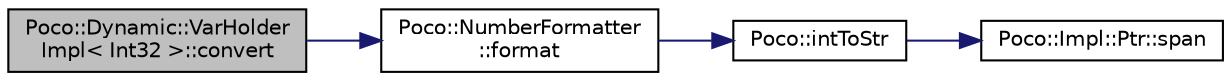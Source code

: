 digraph "Poco::Dynamic::VarHolderImpl&lt; Int32 &gt;::convert"
{
 // LATEX_PDF_SIZE
  edge [fontname="Helvetica",fontsize="10",labelfontname="Helvetica",labelfontsize="10"];
  node [fontname="Helvetica",fontsize="10",shape=record];
  rankdir="LR";
  Node1 [label="Poco::Dynamic::VarHolder\lImpl\< Int32 \>::convert",height=0.2,width=0.4,color="black", fillcolor="grey75", style="filled", fontcolor="black",tooltip=" "];
  Node1 -> Node2 [color="midnightblue",fontsize="10",style="solid",fontname="Helvetica"];
  Node2 [label="Poco::NumberFormatter\l::format",height=0.2,width=0.4,color="black", fillcolor="white", style="filled",URL="$classPoco_1_1NumberFormatter.html#a24dc6794c18e9e4103d67b36949fa806",tooltip=" "];
  Node2 -> Node3 [color="midnightblue",fontsize="10",style="solid",fontname="Helvetica"];
  Node3 [label="Poco::intToStr",height=0.2,width=0.4,color="black", fillcolor="white", style="filled",URL="$namespacePoco.html#ac960e70625c222e94b4b6f559248d441",tooltip=" "];
  Node3 -> Node4 [color="midnightblue",fontsize="10",style="solid",fontname="Helvetica"];
  Node4 [label="Poco::Impl::Ptr::span",height=0.2,width=0.4,color="black", fillcolor="white", style="filled",URL="$classPoco_1_1Impl_1_1Ptr.html#aaac20793445efe7d89968cc37a1d36be",tooltip=" "];
}

